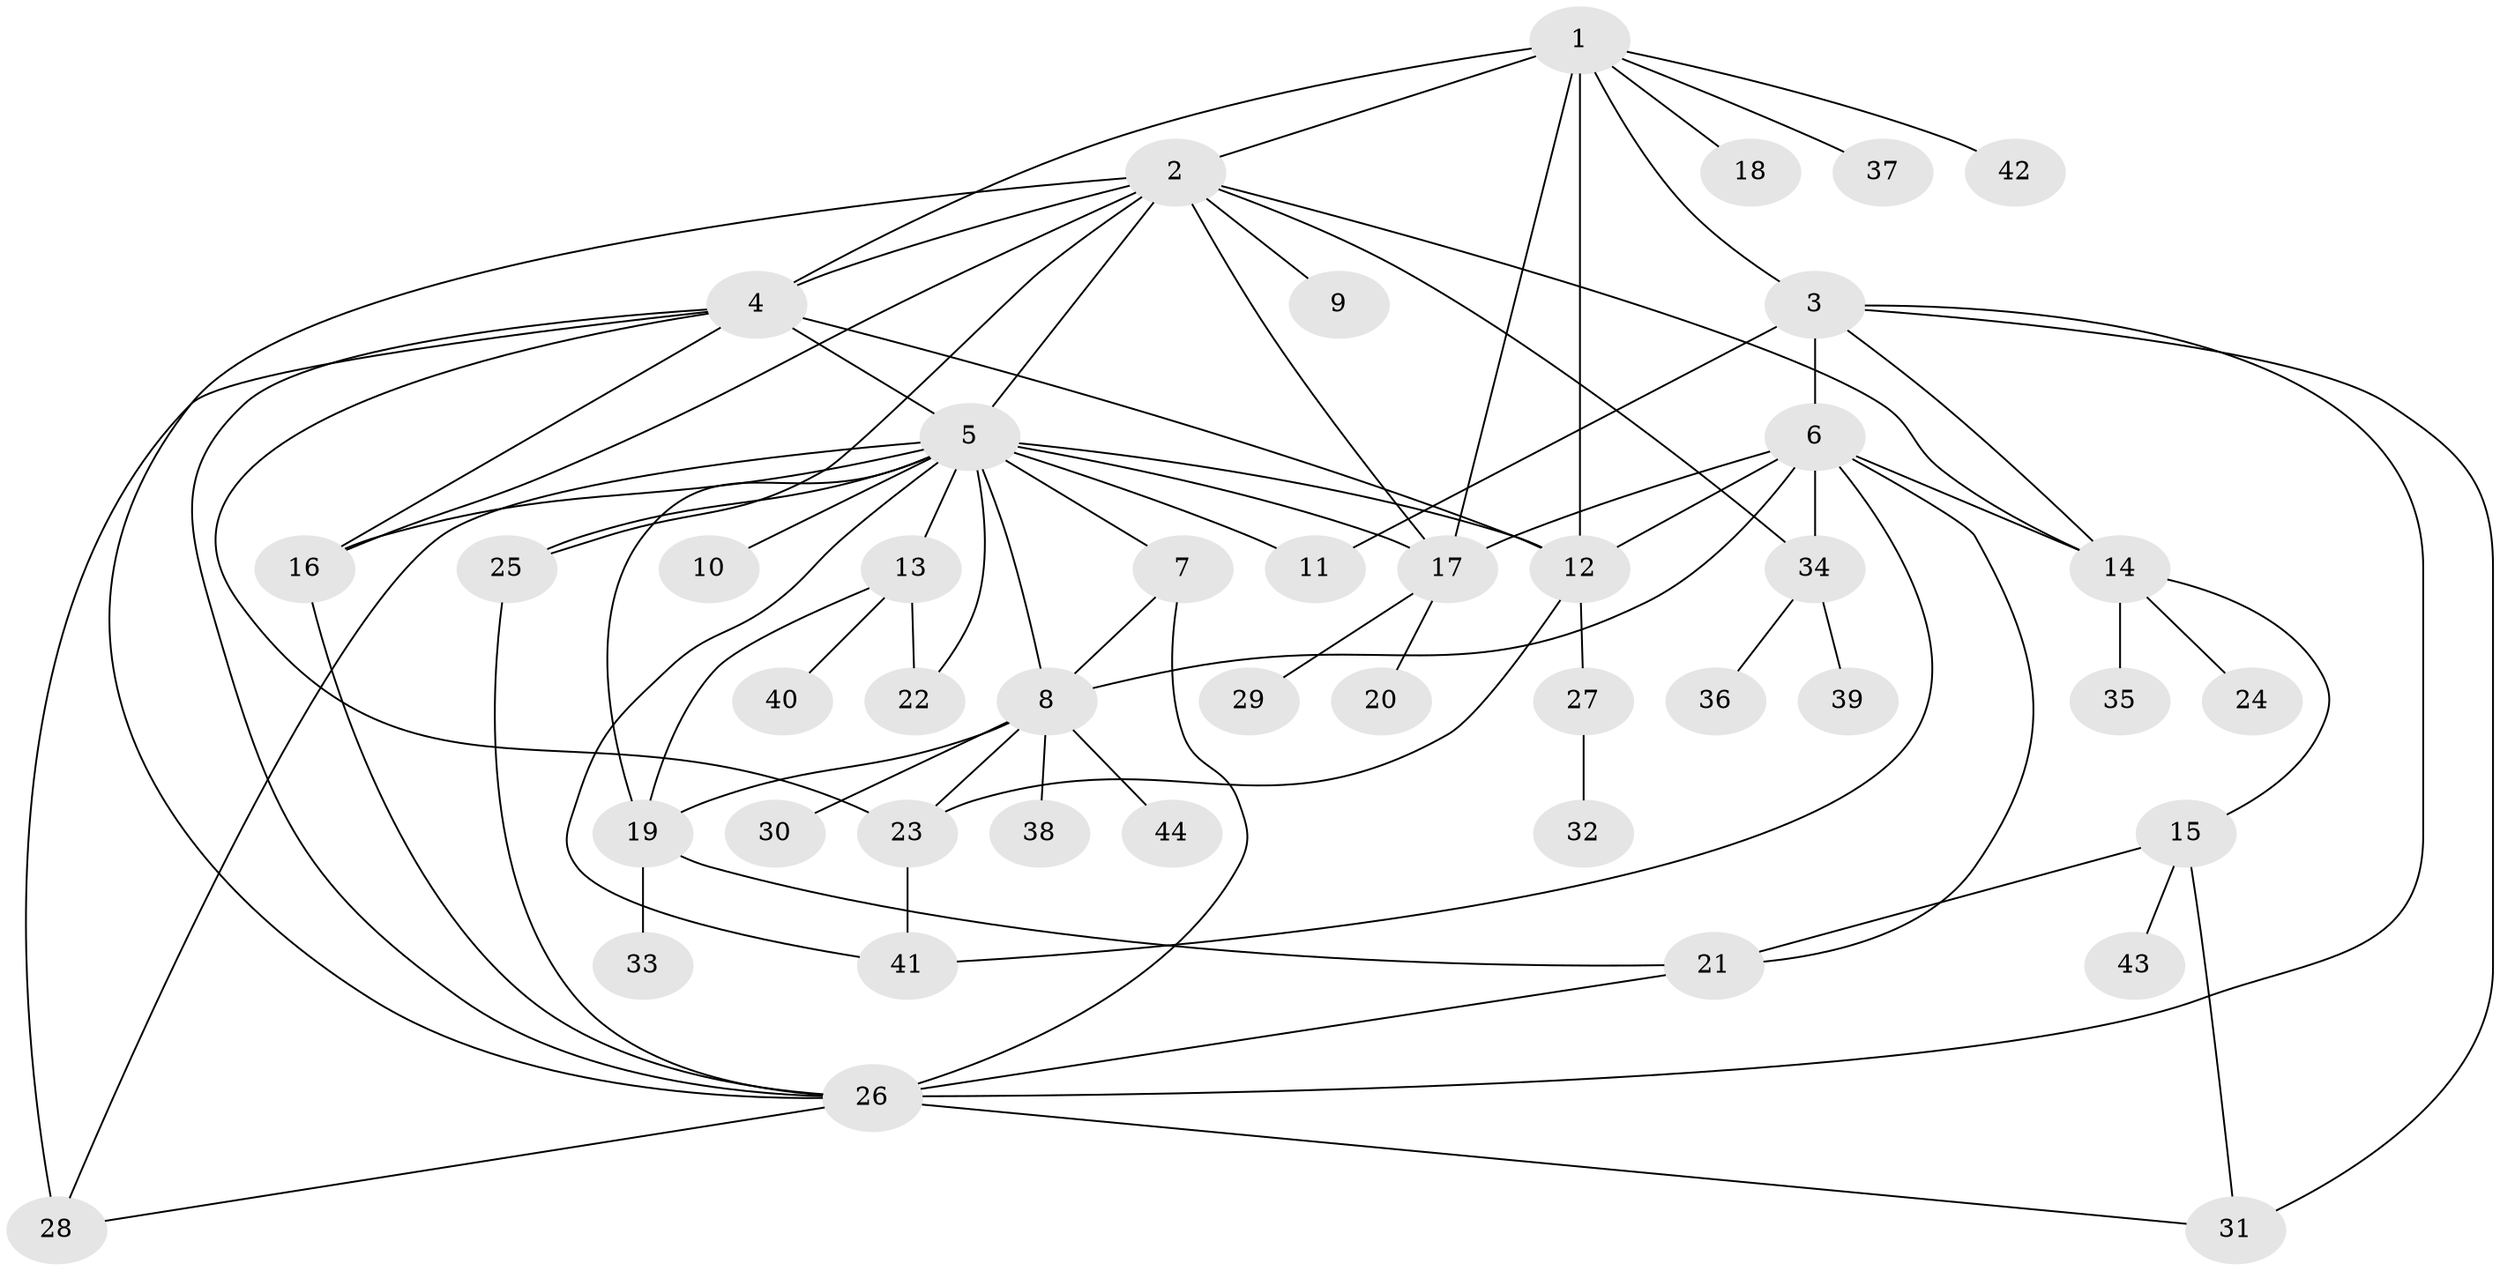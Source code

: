 // original degree distribution, {9: 0.011363636363636364, 11: 0.011363636363636364, 12: 0.011363636363636364, 16: 0.011363636363636364, 22: 0.011363636363636364, 2: 0.23863636363636365, 3: 0.07954545454545454, 8: 0.022727272727272728, 1: 0.4318181818181818, 5: 0.06818181818181818, 6: 0.022727272727272728, 4: 0.06818181818181818, 7: 0.011363636363636364}
// Generated by graph-tools (version 1.1) at 2025/35/03/09/25 02:35:47]
// undirected, 44 vertices, 79 edges
graph export_dot {
graph [start="1"]
  node [color=gray90,style=filled];
  1;
  2;
  3;
  4;
  5;
  6;
  7;
  8;
  9;
  10;
  11;
  12;
  13;
  14;
  15;
  16;
  17;
  18;
  19;
  20;
  21;
  22;
  23;
  24;
  25;
  26;
  27;
  28;
  29;
  30;
  31;
  32;
  33;
  34;
  35;
  36;
  37;
  38;
  39;
  40;
  41;
  42;
  43;
  44;
  1 -- 2 [weight=1.0];
  1 -- 3 [weight=1.0];
  1 -- 4 [weight=1.0];
  1 -- 12 [weight=3.0];
  1 -- 17 [weight=1.0];
  1 -- 18 [weight=1.0];
  1 -- 37 [weight=1.0];
  1 -- 42 [weight=1.0];
  2 -- 4 [weight=1.0];
  2 -- 5 [weight=1.0];
  2 -- 9 [weight=1.0];
  2 -- 14 [weight=1.0];
  2 -- 16 [weight=1.0];
  2 -- 17 [weight=1.0];
  2 -- 25 [weight=1.0];
  2 -- 26 [weight=1.0];
  2 -- 34 [weight=1.0];
  3 -- 6 [weight=5.0];
  3 -- 11 [weight=1.0];
  3 -- 14 [weight=1.0];
  3 -- 26 [weight=1.0];
  3 -- 31 [weight=1.0];
  4 -- 5 [weight=1.0];
  4 -- 12 [weight=7.0];
  4 -- 16 [weight=1.0];
  4 -- 23 [weight=1.0];
  4 -- 26 [weight=1.0];
  4 -- 28 [weight=1.0];
  5 -- 7 [weight=1.0];
  5 -- 8 [weight=1.0];
  5 -- 10 [weight=6.0];
  5 -- 11 [weight=1.0];
  5 -- 12 [weight=1.0];
  5 -- 13 [weight=1.0];
  5 -- 16 [weight=1.0];
  5 -- 17 [weight=1.0];
  5 -- 19 [weight=1.0];
  5 -- 22 [weight=1.0];
  5 -- 25 [weight=1.0];
  5 -- 28 [weight=1.0];
  5 -- 41 [weight=1.0];
  6 -- 8 [weight=1.0];
  6 -- 12 [weight=1.0];
  6 -- 14 [weight=1.0];
  6 -- 17 [weight=1.0];
  6 -- 21 [weight=1.0];
  6 -- 34 [weight=2.0];
  6 -- 41 [weight=1.0];
  7 -- 8 [weight=1.0];
  7 -- 26 [weight=2.0];
  8 -- 19 [weight=1.0];
  8 -- 23 [weight=1.0];
  8 -- 30 [weight=1.0];
  8 -- 38 [weight=1.0];
  8 -- 44 [weight=1.0];
  12 -- 23 [weight=1.0];
  12 -- 27 [weight=1.0];
  13 -- 19 [weight=1.0];
  13 -- 22 [weight=1.0];
  13 -- 40 [weight=1.0];
  14 -- 15 [weight=1.0];
  14 -- 24 [weight=1.0];
  14 -- 35 [weight=1.0];
  15 -- 21 [weight=1.0];
  15 -- 31 [weight=1.0];
  15 -- 43 [weight=1.0];
  16 -- 26 [weight=1.0];
  17 -- 20 [weight=1.0];
  17 -- 29 [weight=1.0];
  19 -- 21 [weight=1.0];
  19 -- 33 [weight=1.0];
  21 -- 26 [weight=1.0];
  23 -- 41 [weight=1.0];
  25 -- 26 [weight=1.0];
  26 -- 28 [weight=1.0];
  26 -- 31 [weight=1.0];
  27 -- 32 [weight=1.0];
  34 -- 36 [weight=1.0];
  34 -- 39 [weight=1.0];
}
